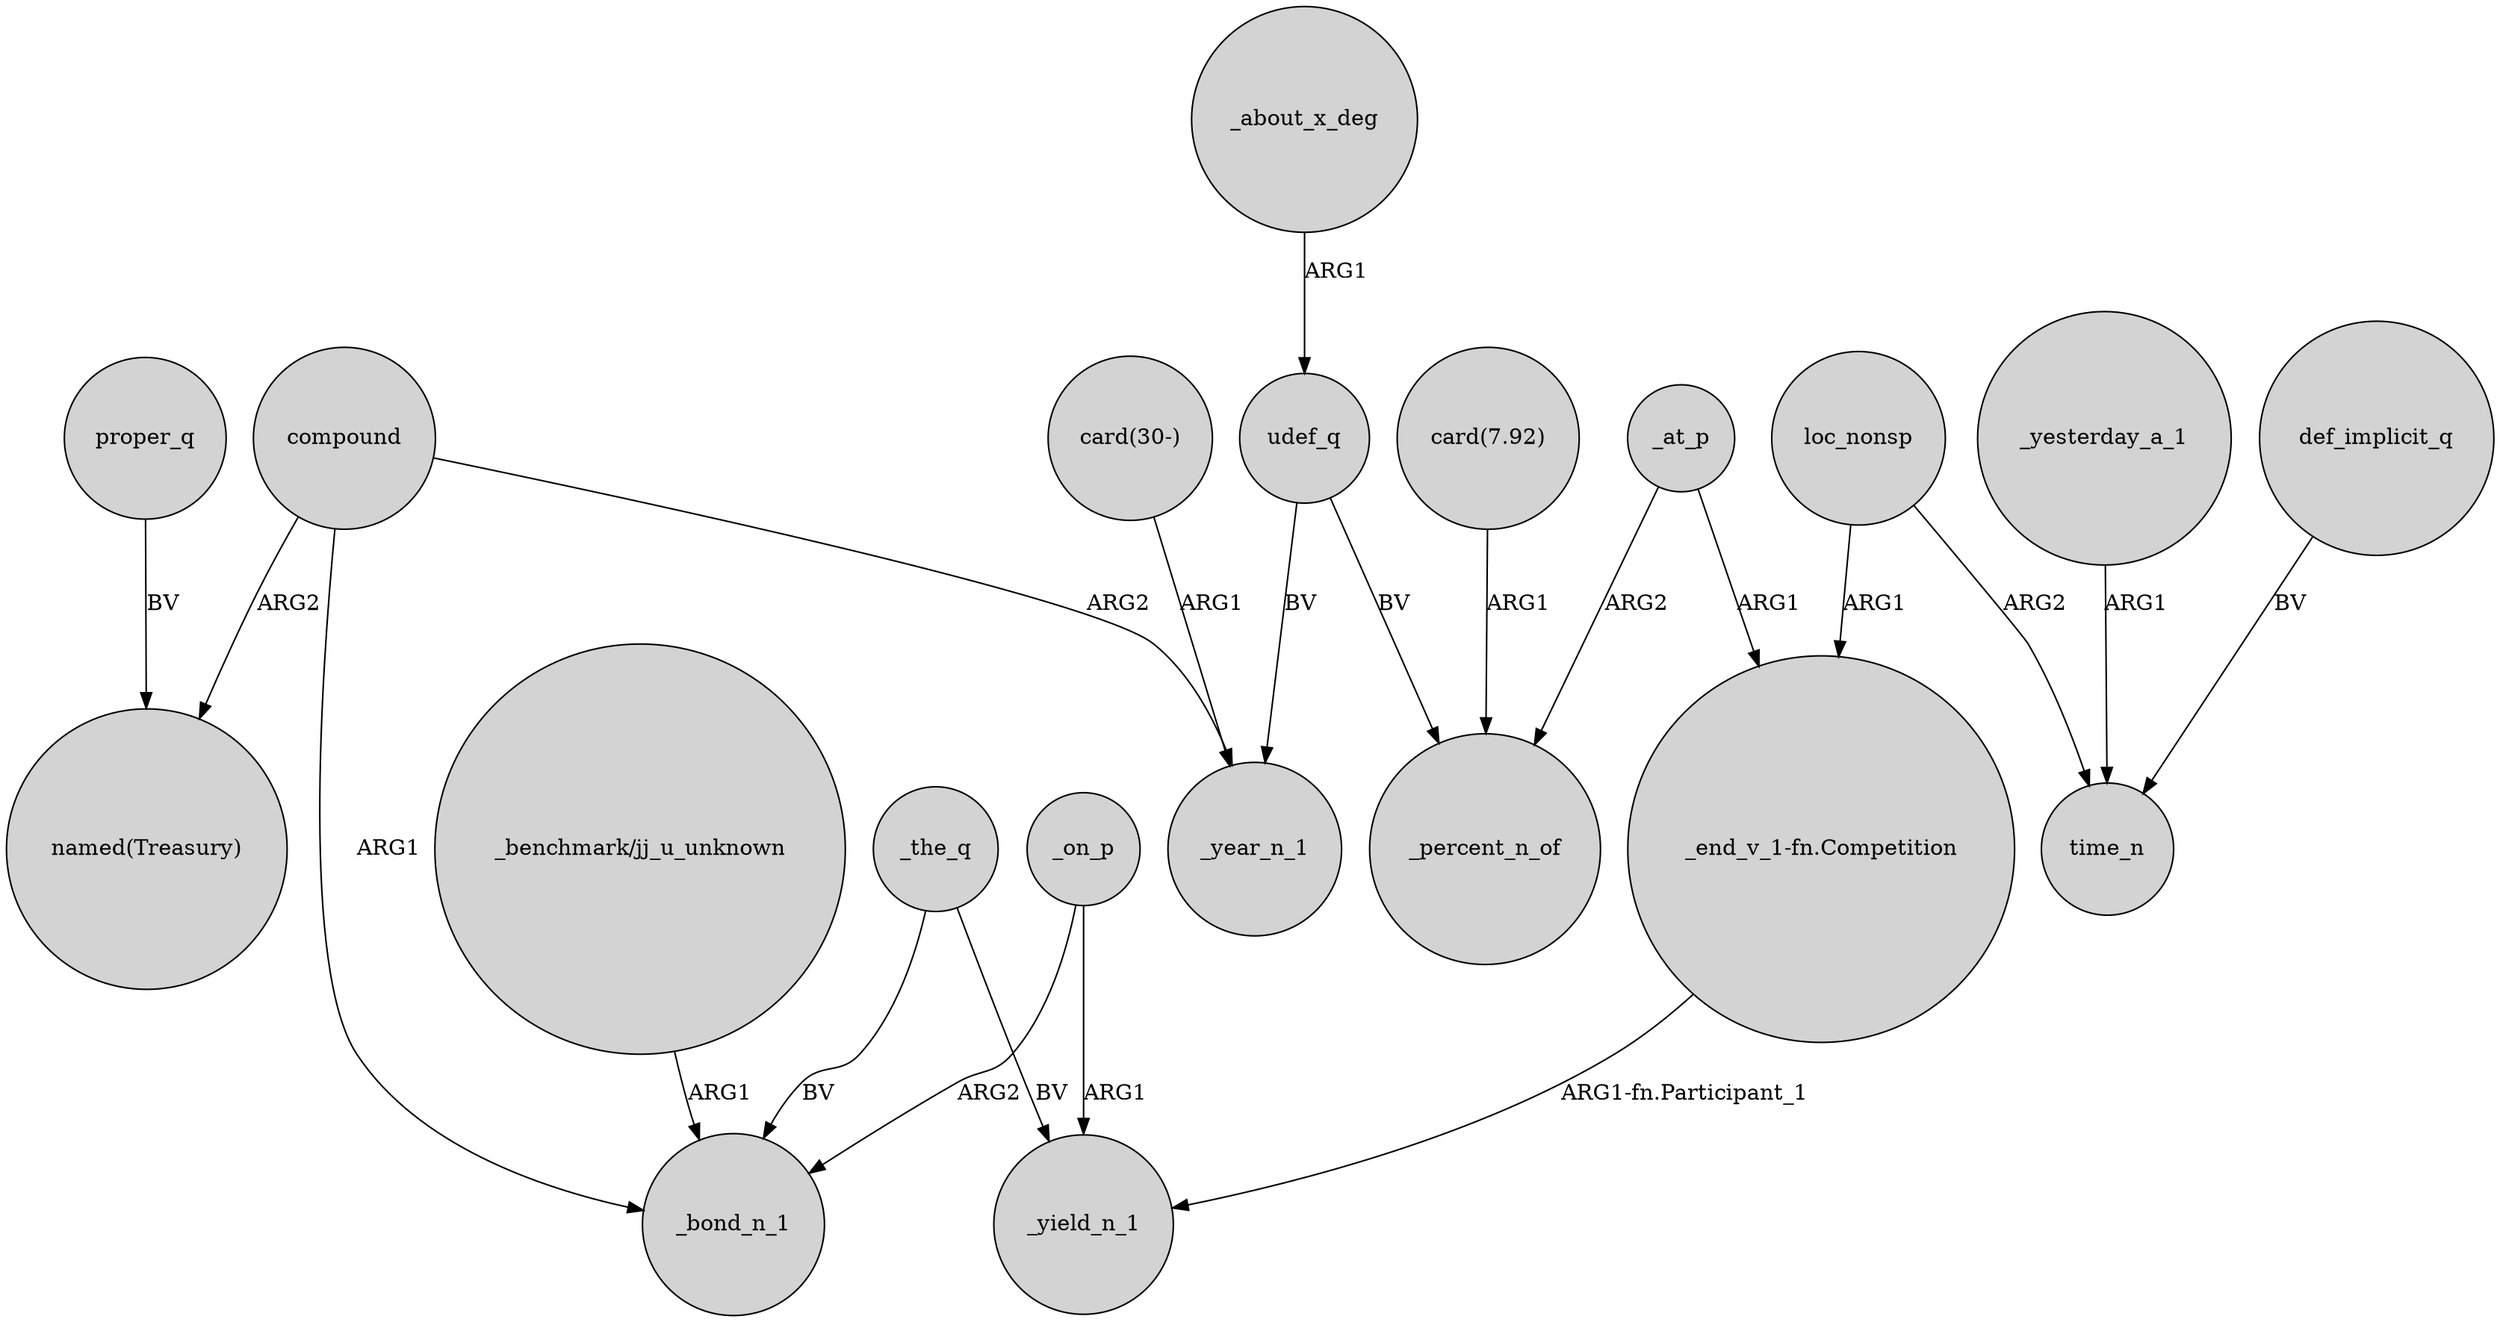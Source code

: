 digraph {
	node [shape=circle style=filled]
	"_benchmark/jj_u_unknown" -> _bond_n_1 [label=ARG1]
	_at_p -> _percent_n_of [label=ARG2]
	_on_p -> _bond_n_1 [label=ARG2]
	"_end_v_1-fn.Competition" -> _yield_n_1 [label="ARG1-fn.Participant_1"]
	compound -> _bond_n_1 [label=ARG1]
	_yesterday_a_1 -> time_n [label=ARG1]
	_about_x_deg -> udef_q [label=ARG1]
	_on_p -> _yield_n_1 [label=ARG1]
	proper_q -> "named(Treasury)" [label=BV]
	compound -> _year_n_1 [label=ARG2]
	_the_q -> _yield_n_1 [label=BV]
	"card(30-)" -> _year_n_1 [label=ARG1]
	udef_q -> _percent_n_of [label=BV]
	loc_nonsp -> "_end_v_1-fn.Competition" [label=ARG1]
	udef_q -> _year_n_1 [label=BV]
	compound -> "named(Treasury)" [label=ARG2]
	loc_nonsp -> time_n [label=ARG2]
	"card(7.92)" -> _percent_n_of [label=ARG1]
	_the_q -> _bond_n_1 [label=BV]
	def_implicit_q -> time_n [label=BV]
	_at_p -> "_end_v_1-fn.Competition" [label=ARG1]
}
